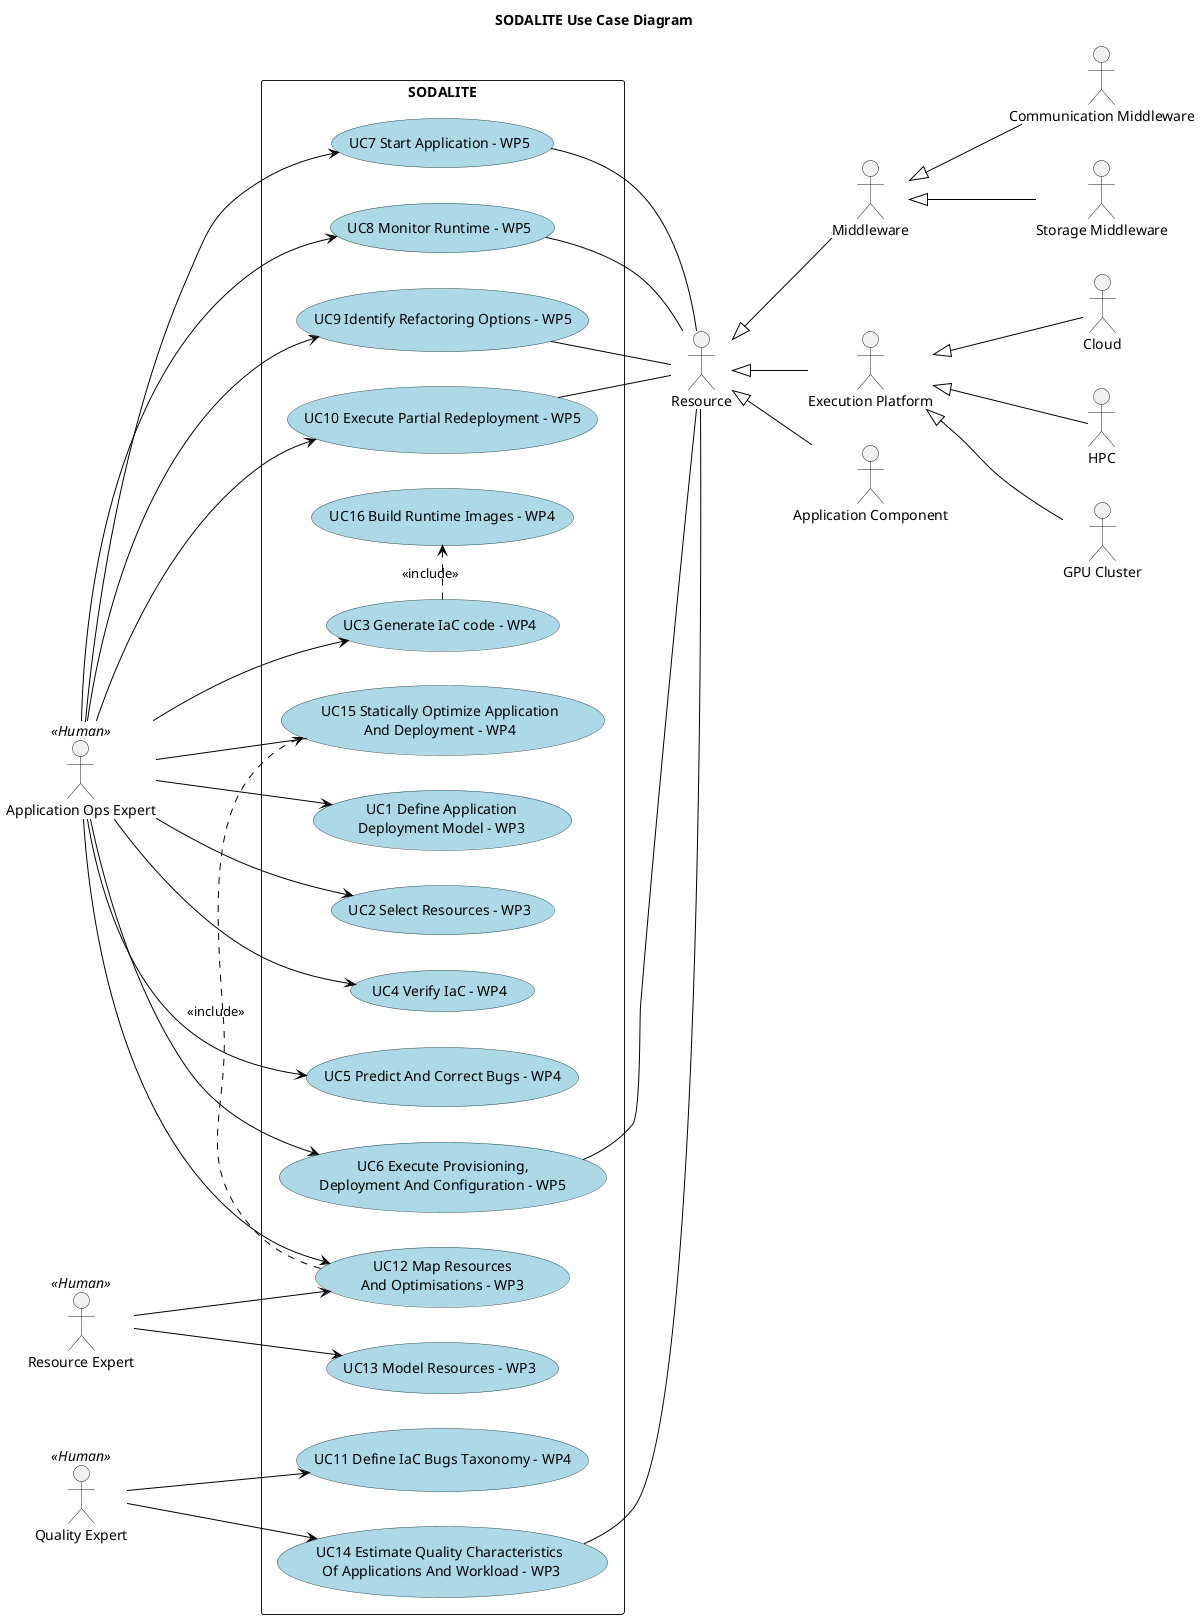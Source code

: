 @startuml 

title SODALITE Use Case Diagram

left to right direction

skinparam usecase {
    BackgroundColor LightBlue
    BorderColor DarkSlateGray

    BackgroundColor<< Main >> YellowGreen
    BorderColor<< Main >> YellowGreen

    ArrowColor Black
    ActorBorderColor black
    ActorFontName Courier

    ActorBackgroundColor<< Human >> Gold
}



'Define use cases
rectangle SODALITE {
    (UC1 Define Application\nDeployment Model - WP3) as (DefineApplicationDeploymentModelWP3)
    (UC2 Select Resources - WP3) as (SelectResourcesWP3)
    (UC3 Generate IaC code - WP4) as (GenerateIaCcodeWP4)
    (UC4 Verify IaC - WP4) as (VerifyIaCWP4)
    (UC5 Predict And Correct Bugs - WP4) as (PredictAndCorrectBugsWP4)
    (UC6 Execute Provisioning,\nDeployment And Configuration - WP5) as (ExecuteProvisioningDeploymentAndConfigurationWP5)
    (UC7 Start Application - WP5) as (StartApplicationWP5)
    (UC8 Monitor Runtime - WP5) as (MonitorRuntimeWP5)
    (UC9 Identify Refactoring Options - WP5) as (IdentifyRefactoringOptionsWP5)
    (UC10 Execute Partial Redeployment - WP5) as (ExecutePartialRedeploymentWP5)
    (UC11 Define IaC Bugs Taxonomy - WP4) as (DefineIaCBugsTaxonomyWP4)
    (UC12 Map Resources\nAnd Optimisations - WP3) as (MapResourcesAndOptimisationsWP3)
    (UC13 Model Resources - WP3) as (ModelResourcesWP3)
    (UC14 Estimate Quality Characteristics\n Of Applications And Workload - WP3) as (EstimateQualityCharacteristicsOfApplicationsAndWorkloadWP4)
    (UC15 Statically Optimize Application\nAnd Deployment - WP4) as (StaticallyOptimizeApplicationandDeploymentWP4)
    (UC16 Build Runtime Images - WP4) as (BuildRuntimeImagesWP4)
}

'Define user actors
:Application Ops Expert: << Human >> as AppOpsExp
:Resource Expert: << Human >>as ResourceExp
:Quality Expert: << Human >>as QualityExp

'Define resource actors
:Resource: as Resource
:Storage Middleware: as StorageMiddleware
:Communication Middleware: as CommunicationMiddleware
:Middleware: as Middleware
:GPU Cluster: as GPUCluster
:Cloud: as Cloud
:HPC: as HPC
:Execution Platform: as ExecPlatform
:Application Component: as AppComponent

'Define extension/generalization
HPC -up-|> ExecPlatform
Cloud -up-|> ExecPlatform
GPUCluster -up-|> ExecPlatform

CommunicationMiddleware -up-|> Middleware
StorageMiddleware -up-|> Middleware

AppComponent -up-|> Resource
ExecPlatform -up-|> Resource
Middleware -up-|> Resource

'Definition of relations/actions
AppOpsExp --> (DefineApplicationDeploymentModelWP3)
AppOpsExp --> (SelectResourcesWP3)
AppOpsExp --> (GenerateIaCcodeWP4)
AppOpsExp --> (VerifyIaCWP4)
AppOpsExp --> (PredictAndCorrectBugsWP4)
AppOpsExp --> (ExecuteProvisioningDeploymentAndConfigurationWP5)
AppOpsExp --> (StartApplicationWP5)
AppOpsExp --> (MonitorRuntimeWP5)
AppOpsExp --> (IdentifyRefactoringOptionsWP5)
AppOpsExp --> (ExecutePartialRedeploymentWP5)
AppOpsExp -- (StaticallyOptimizeApplicationandDeploymentWP4)
AppOpsExp --> (MapResourcesAndOptimisationsWP3)
(GenerateIaCcodeWP4) .> (BuildRuntimeImagesWP4): <<include>>

QualityExp --> (DefineIaCBugsTaxonomyWP4)
QualityExp --> (EstimateQualityCharacteristicsOfApplicationsAndWorkloadWP4)

ResourceExp    --> (MapResourcesAndOptimisationsWP3)
ResourceExp --> (ModelResourcesWP3)

(MapResourcesAndOptimisationsWP3) .> (StaticallyOptimizeApplicationandDeploymentWP4): <<include>>

(ExecuteProvisioningDeploymentAndConfigurationWP5) -- Resource
(MonitorRuntimeWP5) -- Resource
(IdentifyRefactoringOptionsWP5) -- Resource
(ExecutePartialRedeploymentWP5) -- Resource
(EstimateQualityCharacteristicsOfApplicationsAndWorkloadWP4) -- Resource
(StartApplicationWP5) -- Resource

@enduml

